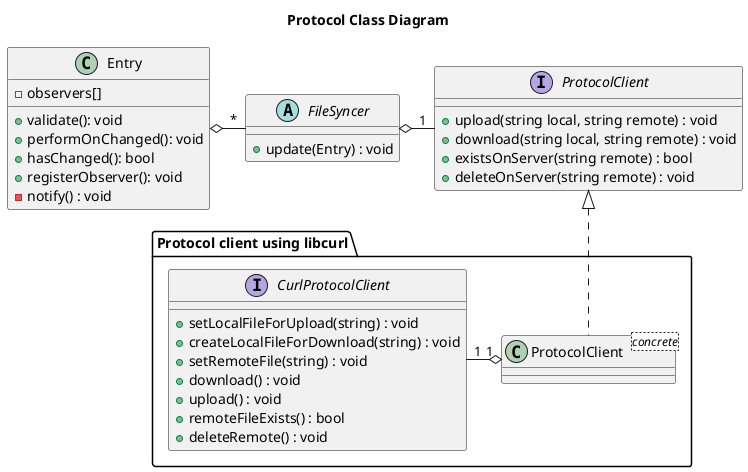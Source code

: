 @startuml protocol-class-diagram

title Protocol Class Diagram

abstract class FileSyncer {
    + update(Entry) : void
}

interface ProtocolClient {
    + upload(string local, string remote) : void
    + download(string local, string remote) : void
    + existsOnServer(string remote) : bool
    + deleteOnServer(string remote) : void
}

class Entry {
    + validate(): void
    + performOnChanged(): void
    + hasChanged(): bool
    + registerObserver(): void
    - notify() : void
    - observers[]
}

package "Protocol client using libcurl" {

    class "ProtocolClient<concrete>" as concreteProtoClient

    interface CurlProtocolClient {
        + setLocalFileForUpload(string) : void
        + createLocalFileForDownload(string) : void
        + setRemoteFile(string) : void
        + download() : void
        + upload() : void
        + remoteFileExists() : bool
        + deleteRemote() : void
    }
}

FileSyncer o- "1" ProtocolClient
Entry o- "*" FileSyncer

ProtocolClient <|.. concreteProtoClient
CurlProtocolClient "1" -o "1" concreteProtoClient

@enduml